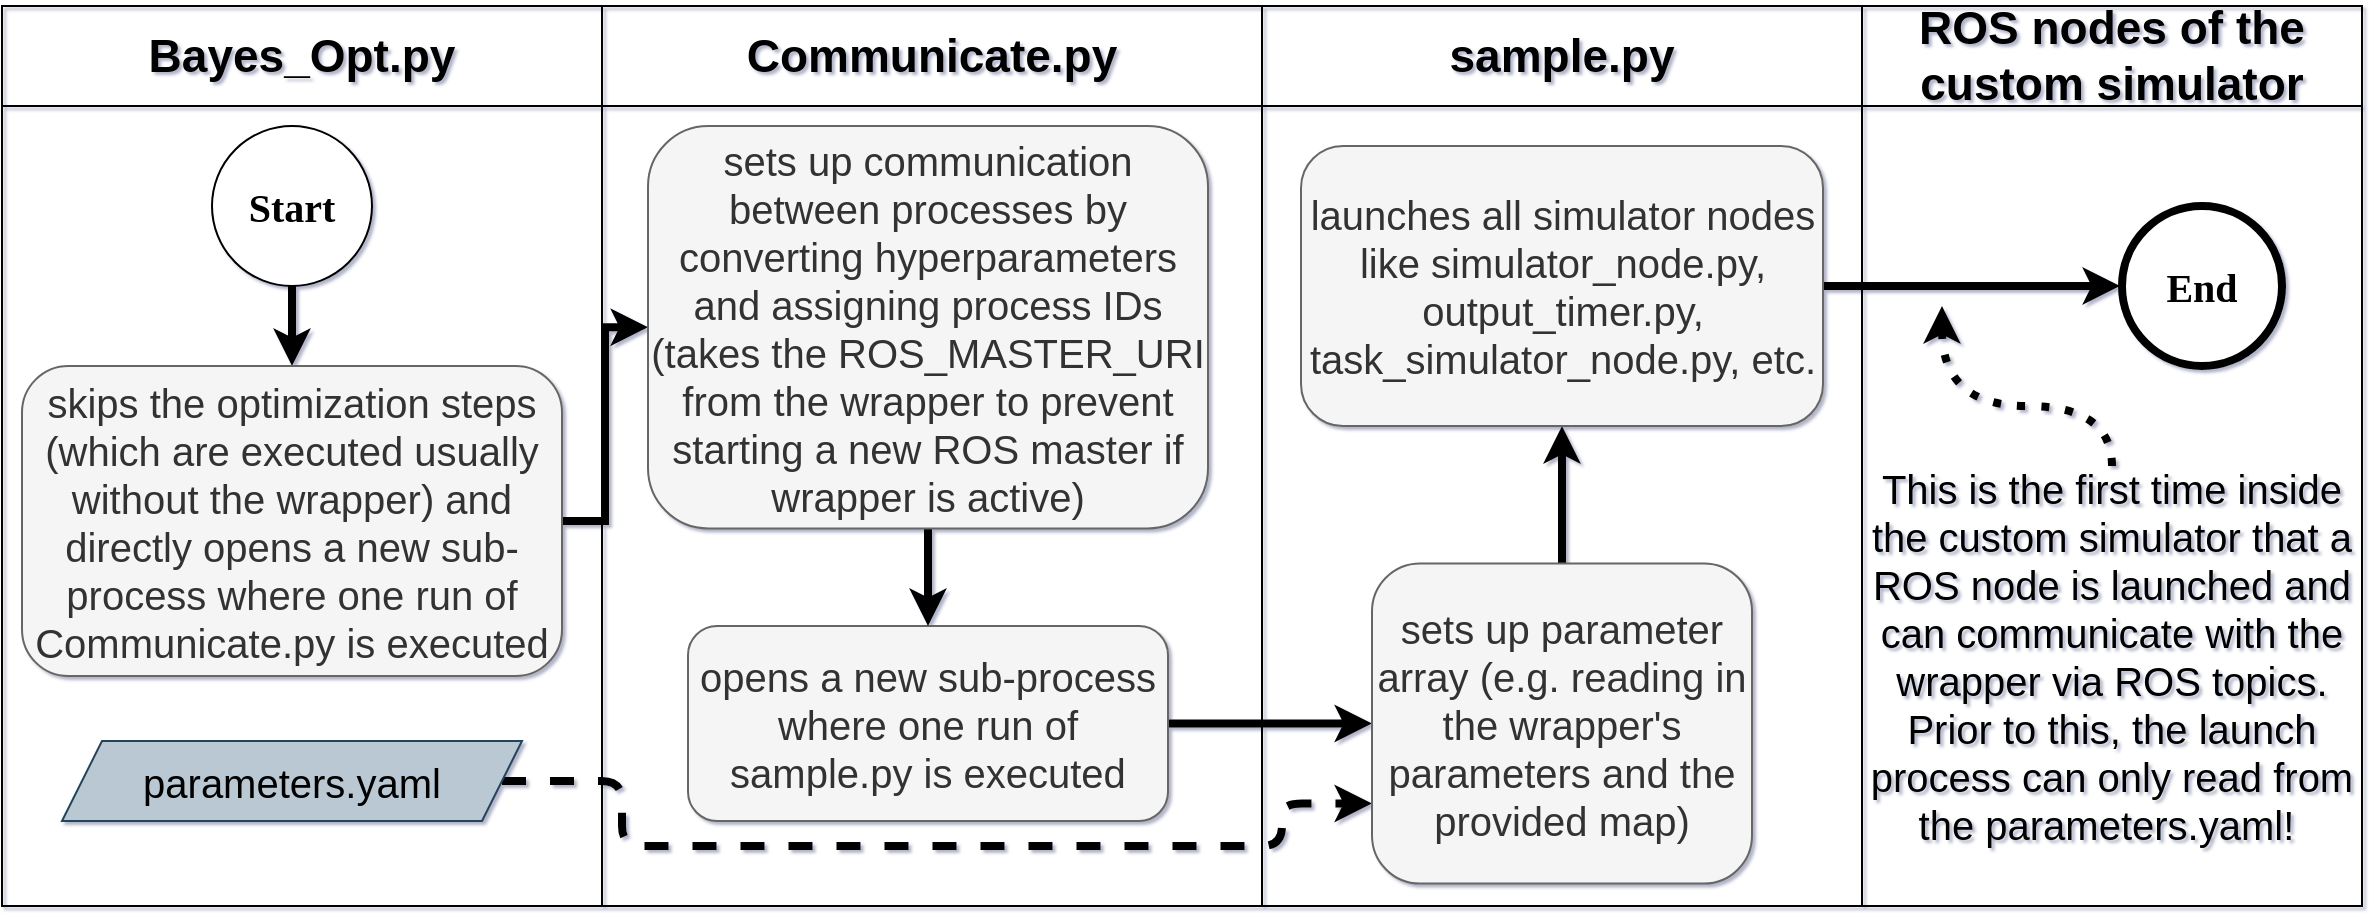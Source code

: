 <mxfile version="14.2.3" type="device"><diagram name="Page-1" id="8ce9d11a-91a2-4d17-14d8-a56ed91bf033"><mxGraphModel dx="1822" dy="1162" grid="1" gridSize="10" guides="1" tooltips="1" connect="1" arrows="1" fold="1" page="0" pageScale="1" pageWidth="1100" pageHeight="850" background="#ffffff" math="0" shadow="1"><root><mxCell id="0"/><mxCell id="1" parent="0"/><mxCell id="pTAMTMCjch-09Q6Iog0_-24" value="" style="rounded=0;whiteSpace=wrap;html=1;fillColor=none;" vertex="1" parent="1"><mxGeometry x="920" y="-110" width="250" height="450" as="geometry"/></mxCell><mxCell id="FvyTG-BAk6VTXlVDWzB6-9" value="" style="rounded=0;whiteSpace=wrap;html=1;fillColor=none;strokeWidth=1;" parent="1" vertex="1"><mxGeometry x="-10" y="-110" width="1180" height="450" as="geometry"/></mxCell><mxCell id="FvyTG-BAk6VTXlVDWzB6-10" value="" style="rounded=0;whiteSpace=wrap;html=1;fillColor=none;" parent="1" vertex="1"><mxGeometry x="-10" y="-110" width="300" height="450" as="geometry"/></mxCell><mxCell id="pTAMTMCjch-09Q6Iog0_-20" value="" style="rounded=0;whiteSpace=wrap;html=1;fillColor=none;" vertex="1" parent="1"><mxGeometry x="290" y="-110" width="330" height="450" as="geometry"/></mxCell><mxCell id="pTAMTMCjch-09Q6Iog0_-22" value="" style="rounded=0;whiteSpace=wrap;html=1;fillColor=none;" vertex="1" parent="1"><mxGeometry x="620" y="-110" width="300" height="450" as="geometry"/></mxCell><mxCell id="pTAMTMCjch-09Q6Iog0_-5" style="edgeStyle=orthogonalEdgeStyle;rounded=0;orthogonalLoop=1;jettySize=auto;html=1;fontSize=20;strokeWidth=4;" edge="1" parent="1" source="FvyTG-BAk6VTXlVDWzB6-2" target="FvyTG-BAk6VTXlVDWzB6-28"><mxGeometry relative="1" as="geometry"><mxPoint x="135" y="60" as="targetPoint"/></mxGeometry></mxCell><mxCell id="FvyTG-BAk6VTXlVDWzB6-2" value="Start" style="ellipse;whiteSpace=wrap;html=1;aspect=fixed;fontSize=20;fontFamily=Verdana;fontStyle=1" parent="1" vertex="1"><mxGeometry x="95" y="-50" width="80" height="80" as="geometry"/></mxCell><mxCell id="pTAMTMCjch-09Q6Iog0_-16" style="edgeStyle=orthogonalEdgeStyle;rounded=1;orthogonalLoop=1;jettySize=auto;html=1;dashed=1;fontSize=20;strokeWidth=4;entryX=0;entryY=0.75;entryDx=0;entryDy=0;exitX=1;exitY=0.5;exitDx=0;exitDy=0;" edge="1" parent="1" source="FvyTG-BAk6VTXlVDWzB6-31" target="FvyTG-BAk6VTXlVDWzB6-34"><mxGeometry relative="1" as="geometry"><mxPoint x="1010" y="486" as="sourcePoint"/><Array as="points"><mxPoint x="300" y="278"/><mxPoint x="300" y="310"/><mxPoint x="630" y="310"/><mxPoint x="630" y="289"/></Array></mxGeometry></mxCell><mxCell id="FvyTG-BAk6VTXlVDWzB6-36" style="edgeStyle=orthogonalEdgeStyle;rounded=0;orthogonalLoop=1;jettySize=auto;html=1;strokeWidth=4;fontSize=20;exitX=1;exitY=0.5;exitDx=0;exitDy=0;" parent="1" source="pTAMTMCjch-09Q6Iog0_-1" target="FvyTG-BAk6VTXlVDWzB6-34" edge="1"><mxGeometry relative="1" as="geometry"><mxPoint x="1000" y="80" as="sourcePoint"/></mxGeometry></mxCell><mxCell id="FvyTG-BAk6VTXlVDWzB6-29" style="edgeStyle=orthogonalEdgeStyle;rounded=0;orthogonalLoop=1;jettySize=auto;html=1;strokeWidth=4;fontSize=20;entryX=0;entryY=0.5;entryDx=0;entryDy=0;" parent="1" source="FvyTG-BAk6VTXlVDWzB6-28" target="pTAMTMCjch-09Q6Iog0_-2" edge="1"><mxGeometry relative="1" as="geometry"><mxPoint x="325" y="120" as="targetPoint"/></mxGeometry></mxCell><mxCell id="FvyTG-BAk6VTXlVDWzB6-28" value="skips the optimization steps (which are executed usually without the wrapper) and directly opens a new sub-process where one run of Communicate.py is executed" style="rounded=1;whiteSpace=wrap;html=1;fontSize=20;fillColor=#f5f5f5;strokeColor=#666666;fontColor=#333333;" parent="1" vertex="1"><mxGeometry y="70" width="270" height="155" as="geometry"/></mxCell><mxCell id="FvyTG-BAk6VTXlVDWzB6-31" value="parameters.yaml" style="shape=parallelogram;perimeter=parallelogramPerimeter;whiteSpace=wrap;html=1;fixedSize=1;fontSize=20;fillColor=#bac8d3;strokeColor=#23445d;" parent="1" vertex="1"><mxGeometry x="20" y="257.5" width="230" height="40" as="geometry"/></mxCell><mxCell id="pTAMTMCjch-09Q6Iog0_-10" style="edgeStyle=orthogonalEdgeStyle;rounded=0;orthogonalLoop=1;jettySize=auto;html=1;entryX=0.5;entryY=1;entryDx=0;entryDy=0;fontSize=20;strokeWidth=4;exitX=0.5;exitY=0;exitDx=0;exitDy=0;" edge="1" parent="1" source="FvyTG-BAk6VTXlVDWzB6-34" target="pTAMTMCjch-09Q6Iog0_-8"><mxGeometry relative="1" as="geometry"><Array as="points"><mxPoint x="770" y="200"/><mxPoint x="770" y="200"/></Array></mxGeometry></mxCell><mxCell id="FvyTG-BAk6VTXlVDWzB6-34" value="sets up parameter array (e.g. reading in the wrapper's parameters and the provided map)" style="rounded=1;whiteSpace=wrap;html=1;fontSize=20;fillColor=#f5f5f5;strokeColor=#666666;fontColor=#333333;" parent="1" vertex="1"><mxGeometry x="675" y="168.75" width="190" height="160" as="geometry"/></mxCell><mxCell id="pTAMTMCjch-09Q6Iog0_-1" value="opens a new sub-process where one run of sample.py is executed" style="rounded=1;whiteSpace=wrap;html=1;fontSize=20;fillColor=#f5f5f5;strokeColor=#666666;fontColor=#333333;" vertex="1" parent="1"><mxGeometry x="333" y="200" width="240" height="97.5" as="geometry"/></mxCell><mxCell id="pTAMTMCjch-09Q6Iog0_-3" style="edgeStyle=orthogonalEdgeStyle;rounded=0;orthogonalLoop=1;jettySize=auto;html=1;fontSize=20;strokeWidth=4;" edge="1" parent="1" source="pTAMTMCjch-09Q6Iog0_-2" target="pTAMTMCjch-09Q6Iog0_-1"><mxGeometry relative="1" as="geometry"/></mxCell><mxCell id="pTAMTMCjch-09Q6Iog0_-2" value="sets up communication between processes by converting hyperparameters and assigning process IDs (takes the ROS_MASTER_URI from the wrapper to prevent starting a new ROS master if wrapper is active)" style="rounded=1;whiteSpace=wrap;html=1;fontSize=20;fillColor=#f5f5f5;strokeColor=#666666;fontColor=#333333;" vertex="1" parent="1"><mxGeometry x="313" y="-50" width="280" height="201.25" as="geometry"/></mxCell><mxCell id="pTAMTMCjch-09Q6Iog0_-12" style="edgeStyle=orthogonalEdgeStyle;rounded=0;orthogonalLoop=1;jettySize=auto;html=1;fontSize=20;strokeWidth=4;" edge="1" parent="1" source="pTAMTMCjch-09Q6Iog0_-8" target="pTAMTMCjch-09Q6Iog0_-11"><mxGeometry relative="1" as="geometry"/></mxCell><mxCell id="pTAMTMCjch-09Q6Iog0_-8" value="launches all simulator nodes like simulator_node.py, output_timer.py, task_simulator_node.py, etc." style="rounded=1;whiteSpace=wrap;html=1;fontSize=20;fillColor=#f5f5f5;strokeColor=#666666;fontColor=#333333;" vertex="1" parent="1"><mxGeometry x="639.5" y="-40" width="261" height="140" as="geometry"/></mxCell><mxCell id="pTAMTMCjch-09Q6Iog0_-11" value="End" style="ellipse;whiteSpace=wrap;html=1;aspect=fixed;labelBorderColor=none;shadow=0;strokeWidth=4;perimeterSpacing=1;fontFamily=Verdana;fontSize=20;fontStyle=1" vertex="1" parent="1"><mxGeometry x="1050" y="-10" width="80" height="80" as="geometry"/></mxCell><mxCell id="pTAMTMCjch-09Q6Iog0_-18" value="Bayes_Opt.py" style="rounded=0;whiteSpace=wrap;html=1;fillColor=none;fontSize=23;fontStyle=1" vertex="1" parent="1"><mxGeometry x="-10" y="-110" width="300" height="50" as="geometry"/></mxCell><mxCell id="pTAMTMCjch-09Q6Iog0_-21" value="Communicate.py" style="rounded=0;whiteSpace=wrap;html=1;fillColor=none;fontSize=23;fontStyle=1" vertex="1" parent="1"><mxGeometry x="290" y="-110" width="330" height="50" as="geometry"/></mxCell><mxCell id="pTAMTMCjch-09Q6Iog0_-23" value="sample.py" style="rounded=0;whiteSpace=wrap;html=1;fillColor=none;fontSize=23;fontStyle=1" vertex="1" parent="1"><mxGeometry x="620" y="-110" width="300" height="50" as="geometry"/></mxCell><mxCell id="pTAMTMCjch-09Q6Iog0_-25" value="ROS nodes of the &lt;br&gt;custom simulator" style="rounded=0;whiteSpace=wrap;html=1;fillColor=none;fontSize=23;fontStyle=1" vertex="1" parent="1"><mxGeometry x="920" y="-110" width="250" height="50" as="geometry"/></mxCell><mxCell id="pTAMTMCjch-09Q6Iog0_-29" style="edgeStyle=orthogonalEdgeStyle;orthogonalLoop=1;jettySize=auto;html=1;fontSize=20;curved=1;dashed=1;dashPattern=1 2;strokeWidth=4;exitX=0.5;exitY=0;exitDx=0;exitDy=0;" edge="1" parent="1" source="pTAMTMCjch-09Q6Iog0_-28"><mxGeometry relative="1" as="geometry"><mxPoint x="960" y="40" as="targetPoint"/><Array as="points"><mxPoint x="1045" y="90"/><mxPoint x="960" y="90"/></Array></mxGeometry></mxCell><mxCell id="pTAMTMCjch-09Q6Iog0_-28" value="This is the first time inside the custom simulator that a ROS node is launched and can communicate with the wrapper via ROS topics. Prior to this, the launch process can only read from the parameters.yaml!&amp;nbsp;" style="text;html=1;strokeColor=none;fillColor=none;align=center;verticalAlign=middle;whiteSpace=wrap;rounded=0;fontSize=20;" vertex="1" parent="1"><mxGeometry x="920" y="120" width="250" height="190" as="geometry"/></mxCell></root></mxGraphModel></diagram></mxfile>